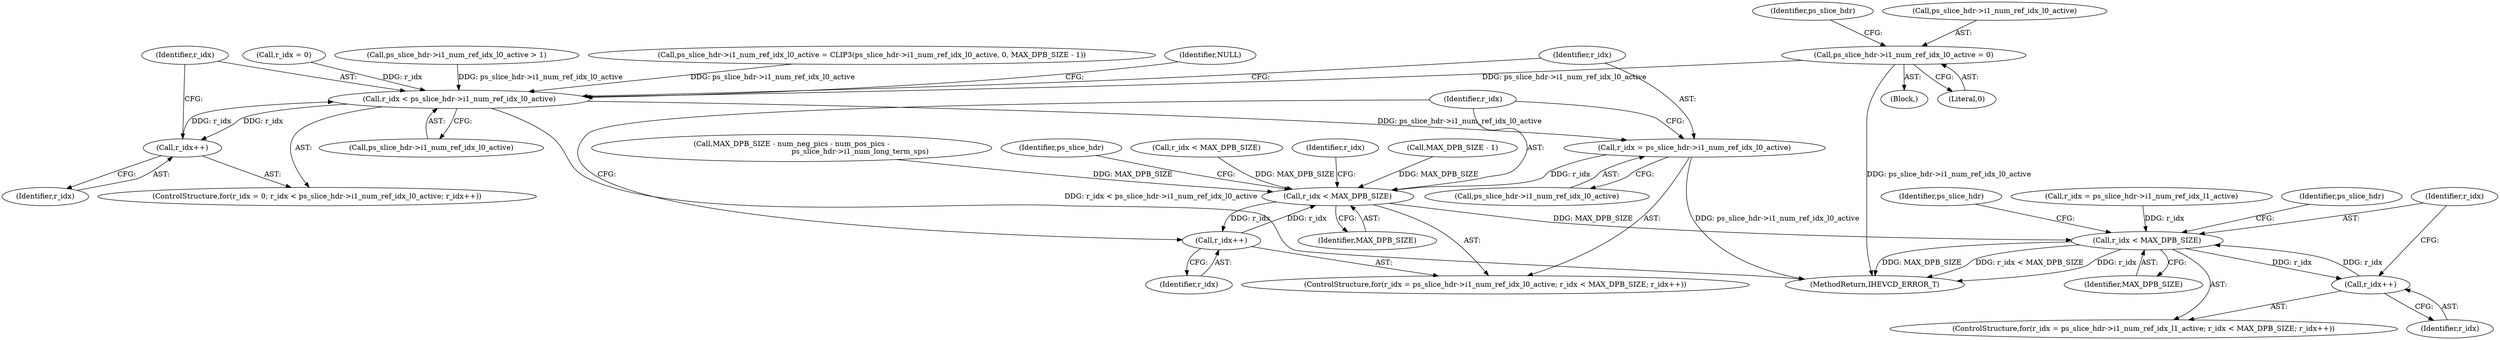 digraph "0_Android_913d9e8d93d6b81bb8eac3fc2c1426651f5b259d@pointer" {
"1001136" [label="(Call,ps_slice_hdr->i1_num_ref_idx_l0_active = 0)"];
"1002277" [label="(Call,r_idx < ps_slice_hdr->i1_num_ref_idx_l0_active)"];
"1002282" [label="(Call,r_idx++)"];
"1002319" [label="(Call,r_idx = ps_slice_hdr->i1_num_ref_idx_l0_active)"];
"1002324" [label="(Call,r_idx < MAX_DPB_SIZE)"];
"1002327" [label="(Call,r_idx++)"];
"1002403" [label="(Call,r_idx < MAX_DPB_SIZE)"];
"1002406" [label="(Call,r_idx++)"];
"1002397" [label="(ControlStructure,for(r_idx = ps_slice_hdr->i1_num_ref_idx_l1_active; r_idx < MAX_DPB_SIZE; r_idx++))"];
"1000554" [label="(Block,)"];
"1002273" [label="(ControlStructure,for(r_idx = 0; r_idx < ps_slice_hdr->i1_num_ref_idx_l0_active; r_idx++))"];
"1002617" [label="(MethodReturn,IHEVCD_ERROR_T)"];
"1002354" [label="(Identifier,r_idx)"];
"1002405" [label="(Identifier,MAX_DPB_SIZE)"];
"1002334" [label="(Identifier,ps_slice_hdr)"];
"1002318" [label="(ControlStructure,for(r_idx = ps_slice_hdr->i1_num_ref_idx_l0_active; r_idx < MAX_DPB_SIZE; r_idx++))"];
"1001236" [label="(Call,ps_slice_hdr->i1_num_ref_idx_l0_active = CLIP3(ps_slice_hdr->i1_num_ref_idx_l0_active, 0, MAX_DPB_SIZE - 1))"];
"1002319" [label="(Call,r_idx = ps_slice_hdr->i1_num_ref_idx_l0_active)"];
"1002406" [label="(Call,r_idx++)"];
"1002278" [label="(Identifier,r_idx)"];
"1002326" [label="(Identifier,MAX_DPB_SIZE)"];
"1002398" [label="(Call,r_idx = ps_slice_hdr->i1_num_ref_idx_l1_active)"];
"1002324" [label="(Call,r_idx < MAX_DPB_SIZE)"];
"1002407" [label="(Identifier,r_idx)"];
"1002404" [label="(Identifier,r_idx)"];
"1001370" [label="(Call,ps_slice_hdr->i1_num_ref_idx_l0_active > 1)"];
"1002282" [label="(Call,r_idx++)"];
"1002327" [label="(Call,r_idx++)"];
"1001140" [label="(Literal,0)"];
"1001143" [label="(Identifier,ps_slice_hdr)"];
"1001137" [label="(Call,ps_slice_hdr->i1_num_ref_idx_l0_active)"];
"1002152" [label="(Call,r_idx < MAX_DPB_SIZE)"];
"1002321" [label="(Call,ps_slice_hdr->i1_num_ref_idx_l0_active)"];
"1002279" [label="(Call,ps_slice_hdr->i1_num_ref_idx_l0_active)"];
"1002325" [label="(Identifier,r_idx)"];
"1002434" [label="(Identifier,ps_slice_hdr)"];
"1002320" [label="(Identifier,r_idx)"];
"1001136" [label="(Call,ps_slice_hdr->i1_num_ref_idx_l0_active = 0)"];
"1001404" [label="(Call,MAX_DPB_SIZE - 1)"];
"1000875" [label="(Call,MAX_DPB_SIZE - num_neg_pics - num_pos_pics -\n                                                            ps_slice_hdr->i1_num_long_term_sps)"];
"1002403" [label="(Call,r_idx < MAX_DPB_SIZE)"];
"1002283" [label="(Identifier,r_idx)"];
"1002413" [label="(Identifier,ps_slice_hdr)"];
"1002287" [label="(Identifier,NULL)"];
"1002277" [label="(Call,r_idx < ps_slice_hdr->i1_num_ref_idx_l0_active)"];
"1002274" [label="(Call,r_idx = 0)"];
"1002328" [label="(Identifier,r_idx)"];
"1001136" -> "1000554"  [label="AST: "];
"1001136" -> "1001140"  [label="CFG: "];
"1001137" -> "1001136"  [label="AST: "];
"1001140" -> "1001136"  [label="AST: "];
"1001143" -> "1001136"  [label="CFG: "];
"1001136" -> "1002617"  [label="DDG: ps_slice_hdr->i1_num_ref_idx_l0_active"];
"1001136" -> "1002277"  [label="DDG: ps_slice_hdr->i1_num_ref_idx_l0_active"];
"1002277" -> "1002273"  [label="AST: "];
"1002277" -> "1002279"  [label="CFG: "];
"1002278" -> "1002277"  [label="AST: "];
"1002279" -> "1002277"  [label="AST: "];
"1002287" -> "1002277"  [label="CFG: "];
"1002320" -> "1002277"  [label="CFG: "];
"1002277" -> "1002617"  [label="DDG: r_idx < ps_slice_hdr->i1_num_ref_idx_l0_active"];
"1002274" -> "1002277"  [label="DDG: r_idx"];
"1002282" -> "1002277"  [label="DDG: r_idx"];
"1001370" -> "1002277"  [label="DDG: ps_slice_hdr->i1_num_ref_idx_l0_active"];
"1001236" -> "1002277"  [label="DDG: ps_slice_hdr->i1_num_ref_idx_l0_active"];
"1002277" -> "1002282"  [label="DDG: r_idx"];
"1002277" -> "1002319"  [label="DDG: ps_slice_hdr->i1_num_ref_idx_l0_active"];
"1002282" -> "1002273"  [label="AST: "];
"1002282" -> "1002283"  [label="CFG: "];
"1002283" -> "1002282"  [label="AST: "];
"1002278" -> "1002282"  [label="CFG: "];
"1002319" -> "1002318"  [label="AST: "];
"1002319" -> "1002321"  [label="CFG: "];
"1002320" -> "1002319"  [label="AST: "];
"1002321" -> "1002319"  [label="AST: "];
"1002325" -> "1002319"  [label="CFG: "];
"1002319" -> "1002617"  [label="DDG: ps_slice_hdr->i1_num_ref_idx_l0_active"];
"1002319" -> "1002324"  [label="DDG: r_idx"];
"1002324" -> "1002318"  [label="AST: "];
"1002324" -> "1002326"  [label="CFG: "];
"1002325" -> "1002324"  [label="AST: "];
"1002326" -> "1002324"  [label="AST: "];
"1002334" -> "1002324"  [label="CFG: "];
"1002354" -> "1002324"  [label="CFG: "];
"1002327" -> "1002324"  [label="DDG: r_idx"];
"1001404" -> "1002324"  [label="DDG: MAX_DPB_SIZE"];
"1000875" -> "1002324"  [label="DDG: MAX_DPB_SIZE"];
"1002152" -> "1002324"  [label="DDG: MAX_DPB_SIZE"];
"1002324" -> "1002327"  [label="DDG: r_idx"];
"1002324" -> "1002403"  [label="DDG: MAX_DPB_SIZE"];
"1002327" -> "1002318"  [label="AST: "];
"1002327" -> "1002328"  [label="CFG: "];
"1002328" -> "1002327"  [label="AST: "];
"1002325" -> "1002327"  [label="CFG: "];
"1002403" -> "1002397"  [label="AST: "];
"1002403" -> "1002405"  [label="CFG: "];
"1002404" -> "1002403"  [label="AST: "];
"1002405" -> "1002403"  [label="AST: "];
"1002413" -> "1002403"  [label="CFG: "];
"1002434" -> "1002403"  [label="CFG: "];
"1002403" -> "1002617"  [label="DDG: r_idx < MAX_DPB_SIZE"];
"1002403" -> "1002617"  [label="DDG: r_idx"];
"1002403" -> "1002617"  [label="DDG: MAX_DPB_SIZE"];
"1002406" -> "1002403"  [label="DDG: r_idx"];
"1002398" -> "1002403"  [label="DDG: r_idx"];
"1002403" -> "1002406"  [label="DDG: r_idx"];
"1002406" -> "1002397"  [label="AST: "];
"1002406" -> "1002407"  [label="CFG: "];
"1002407" -> "1002406"  [label="AST: "];
"1002404" -> "1002406"  [label="CFG: "];
}
